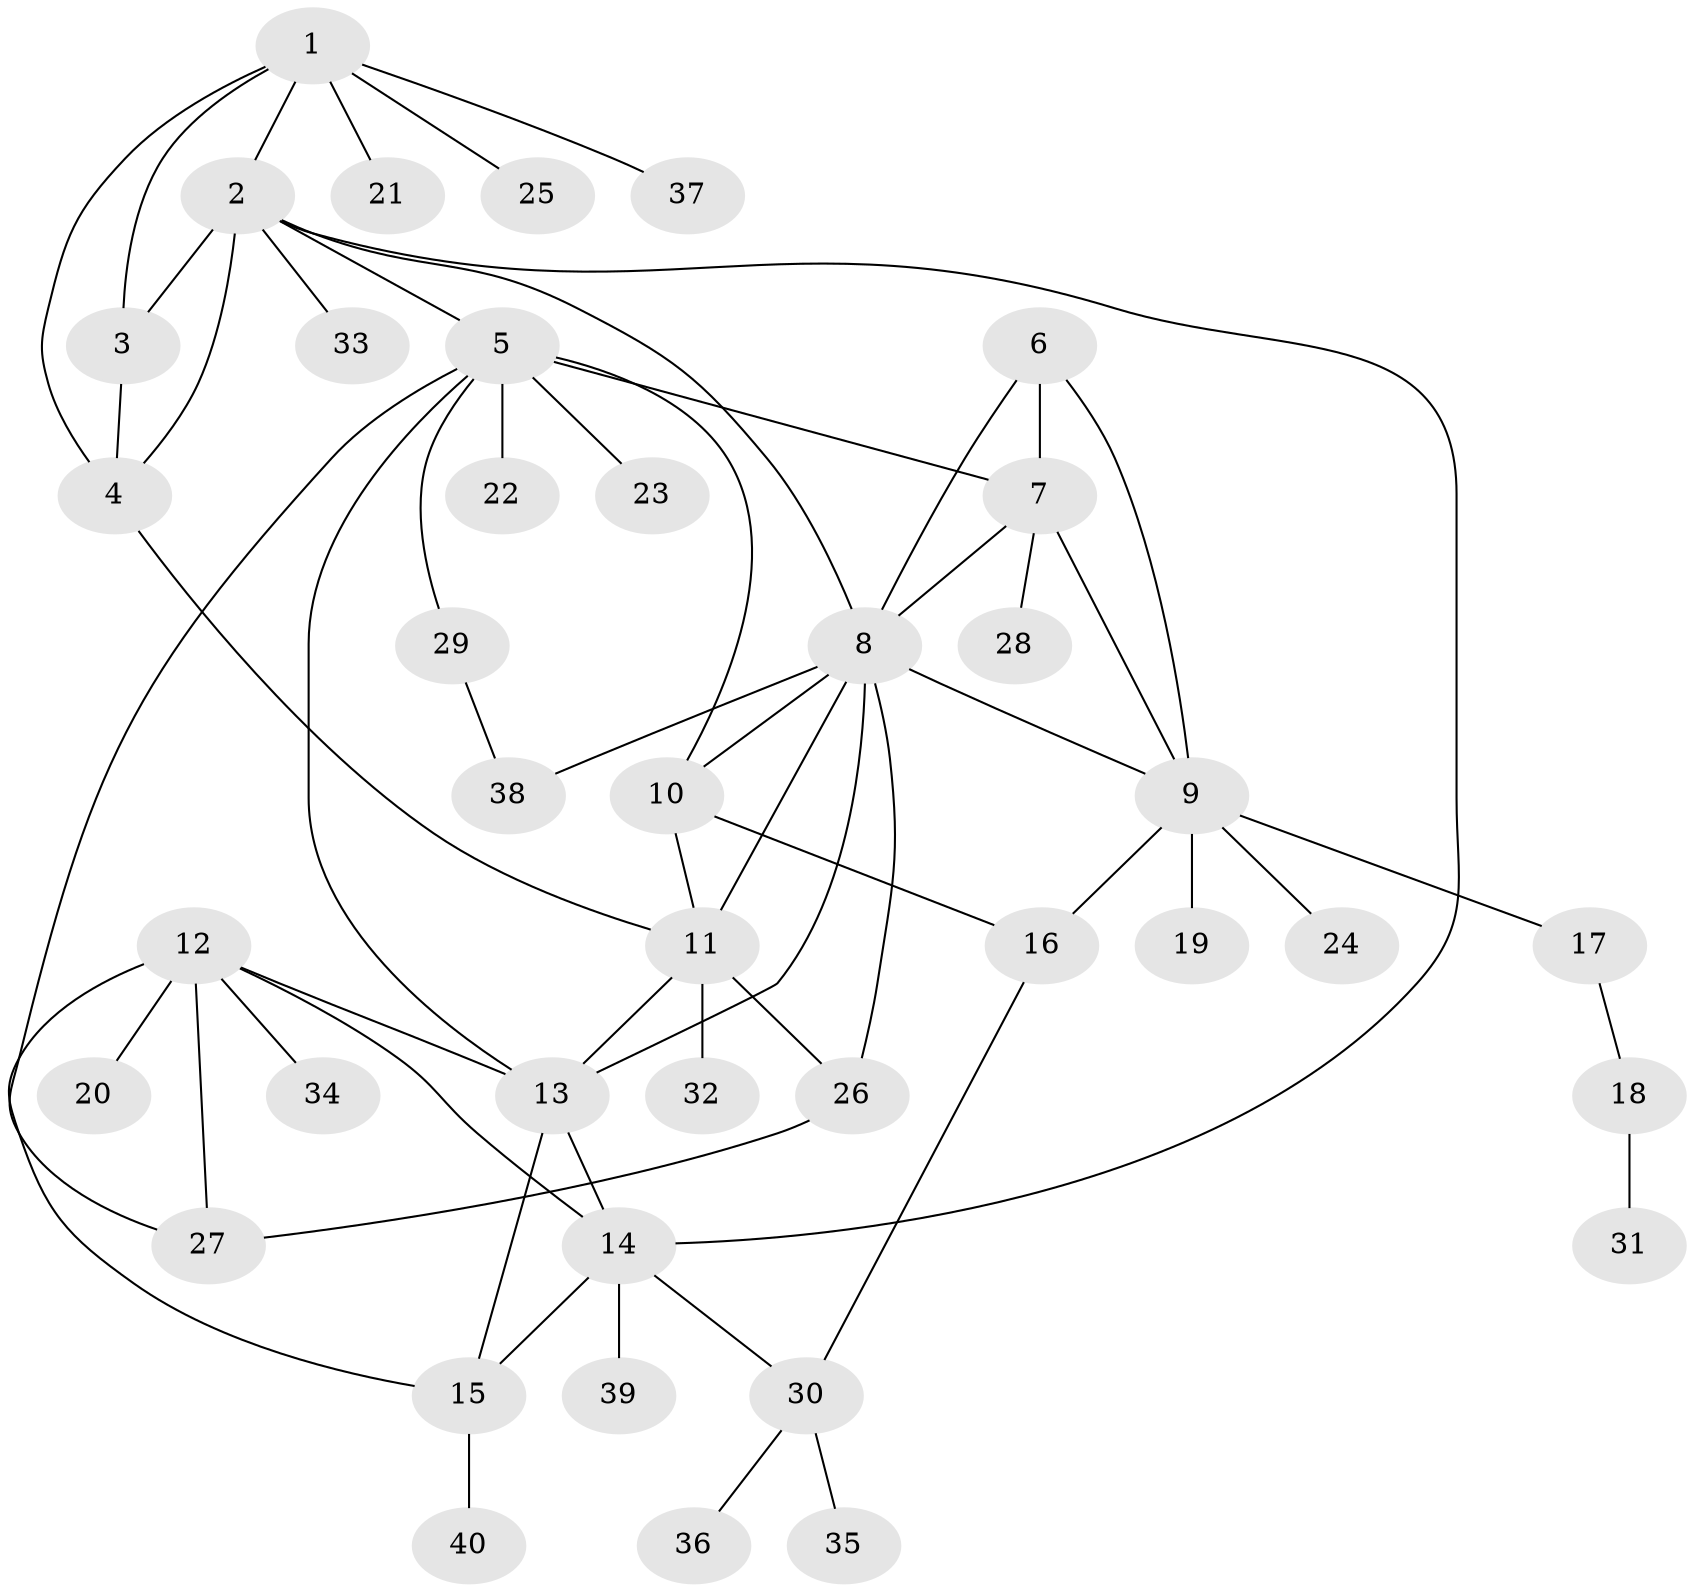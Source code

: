 // original degree distribution, {7: 0.0625, 5: 0.0625, 9: 0.0375, 6: 0.0125, 4: 0.05, 8: 0.0375, 10: 0.0125, 2: 0.2125, 1: 0.5, 3: 0.0125}
// Generated by graph-tools (version 1.1) at 2025/37/03/09/25 02:37:30]
// undirected, 40 vertices, 61 edges
graph export_dot {
graph [start="1"]
  node [color=gray90,style=filled];
  1;
  2;
  3;
  4;
  5;
  6;
  7;
  8;
  9;
  10;
  11;
  12;
  13;
  14;
  15;
  16;
  17;
  18;
  19;
  20;
  21;
  22;
  23;
  24;
  25;
  26;
  27;
  28;
  29;
  30;
  31;
  32;
  33;
  34;
  35;
  36;
  37;
  38;
  39;
  40;
  1 -- 2 [weight=1.0];
  1 -- 3 [weight=1.0];
  1 -- 4 [weight=1.0];
  1 -- 21 [weight=1.0];
  1 -- 25 [weight=1.0];
  1 -- 37 [weight=1.0];
  2 -- 3 [weight=2.0];
  2 -- 4 [weight=1.0];
  2 -- 5 [weight=1.0];
  2 -- 8 [weight=1.0];
  2 -- 14 [weight=1.0];
  2 -- 33 [weight=1.0];
  3 -- 4 [weight=1.0];
  4 -- 11 [weight=1.0];
  5 -- 7 [weight=1.0];
  5 -- 10 [weight=1.0];
  5 -- 13 [weight=3.0];
  5 -- 22 [weight=2.0];
  5 -- 23 [weight=1.0];
  5 -- 27 [weight=1.0];
  5 -- 29 [weight=1.0];
  6 -- 7 [weight=5.0];
  6 -- 8 [weight=1.0];
  6 -- 9 [weight=1.0];
  7 -- 8 [weight=1.0];
  7 -- 9 [weight=1.0];
  7 -- 28 [weight=1.0];
  8 -- 9 [weight=1.0];
  8 -- 10 [weight=2.0];
  8 -- 11 [weight=1.0];
  8 -- 13 [weight=1.0];
  8 -- 26 [weight=1.0];
  8 -- 38 [weight=1.0];
  9 -- 16 [weight=1.0];
  9 -- 17 [weight=1.0];
  9 -- 19 [weight=1.0];
  9 -- 24 [weight=1.0];
  10 -- 11 [weight=3.0];
  10 -- 16 [weight=2.0];
  11 -- 13 [weight=2.0];
  11 -- 26 [weight=5.0];
  11 -- 32 [weight=2.0];
  12 -- 13 [weight=1.0];
  12 -- 14 [weight=1.0];
  12 -- 15 [weight=1.0];
  12 -- 20 [weight=1.0];
  12 -- 27 [weight=1.0];
  12 -- 34 [weight=1.0];
  13 -- 14 [weight=1.0];
  13 -- 15 [weight=1.0];
  14 -- 15 [weight=1.0];
  14 -- 30 [weight=1.0];
  14 -- 39 [weight=2.0];
  15 -- 40 [weight=1.0];
  16 -- 30 [weight=1.0];
  17 -- 18 [weight=1.0];
  18 -- 31 [weight=1.0];
  26 -- 27 [weight=1.0];
  29 -- 38 [weight=1.0];
  30 -- 35 [weight=1.0];
  30 -- 36 [weight=1.0];
}
